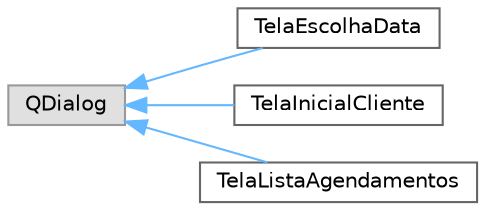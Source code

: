 digraph "Graphical Class Hierarchy"
{
 // LATEX_PDF_SIZE
  bgcolor="transparent";
  edge [fontname=Helvetica,fontsize=10,labelfontname=Helvetica,labelfontsize=10];
  node [fontname=Helvetica,fontsize=10,shape=box,height=0.2,width=0.4];
  rankdir="LR";
  Node0 [id="Node000000",label="QDialog",height=0.2,width=0.4,color="grey60", fillcolor="#E0E0E0", style="filled",tooltip=" "];
  Node0 -> Node1 [id="edge5_Node000000_Node000001",dir="back",color="steelblue1",style="solid",tooltip=" "];
  Node1 [id="Node000001",label="TelaEscolhaData",height=0.2,width=0.4,color="grey40", fillcolor="white", style="filled",URL="$class_tela_escolha_data.html",tooltip="A classe TelaEscolhaData representa a interface gráfica para a escolha de uma data para agendamento."];
  Node0 -> Node2 [id="edge6_Node000000_Node000002",dir="back",color="steelblue1",style="solid",tooltip=" "];
  Node2 [id="Node000002",label="TelaInicialCliente",height=0.2,width=0.4,color="grey40", fillcolor="white", style="filled",URL="$class_tela_inicial_cliente.html",tooltip=" "];
  Node0 -> Node3 [id="edge7_Node000000_Node000003",dir="back",color="steelblue1",style="solid",tooltip=" "];
  Node3 [id="Node000003",label="TelaListaAgendamentos",height=0.2,width=0.4,color="grey40", fillcolor="white", style="filled",URL="$class_tela_lista_agendamentos.html",tooltip=" "];
}
